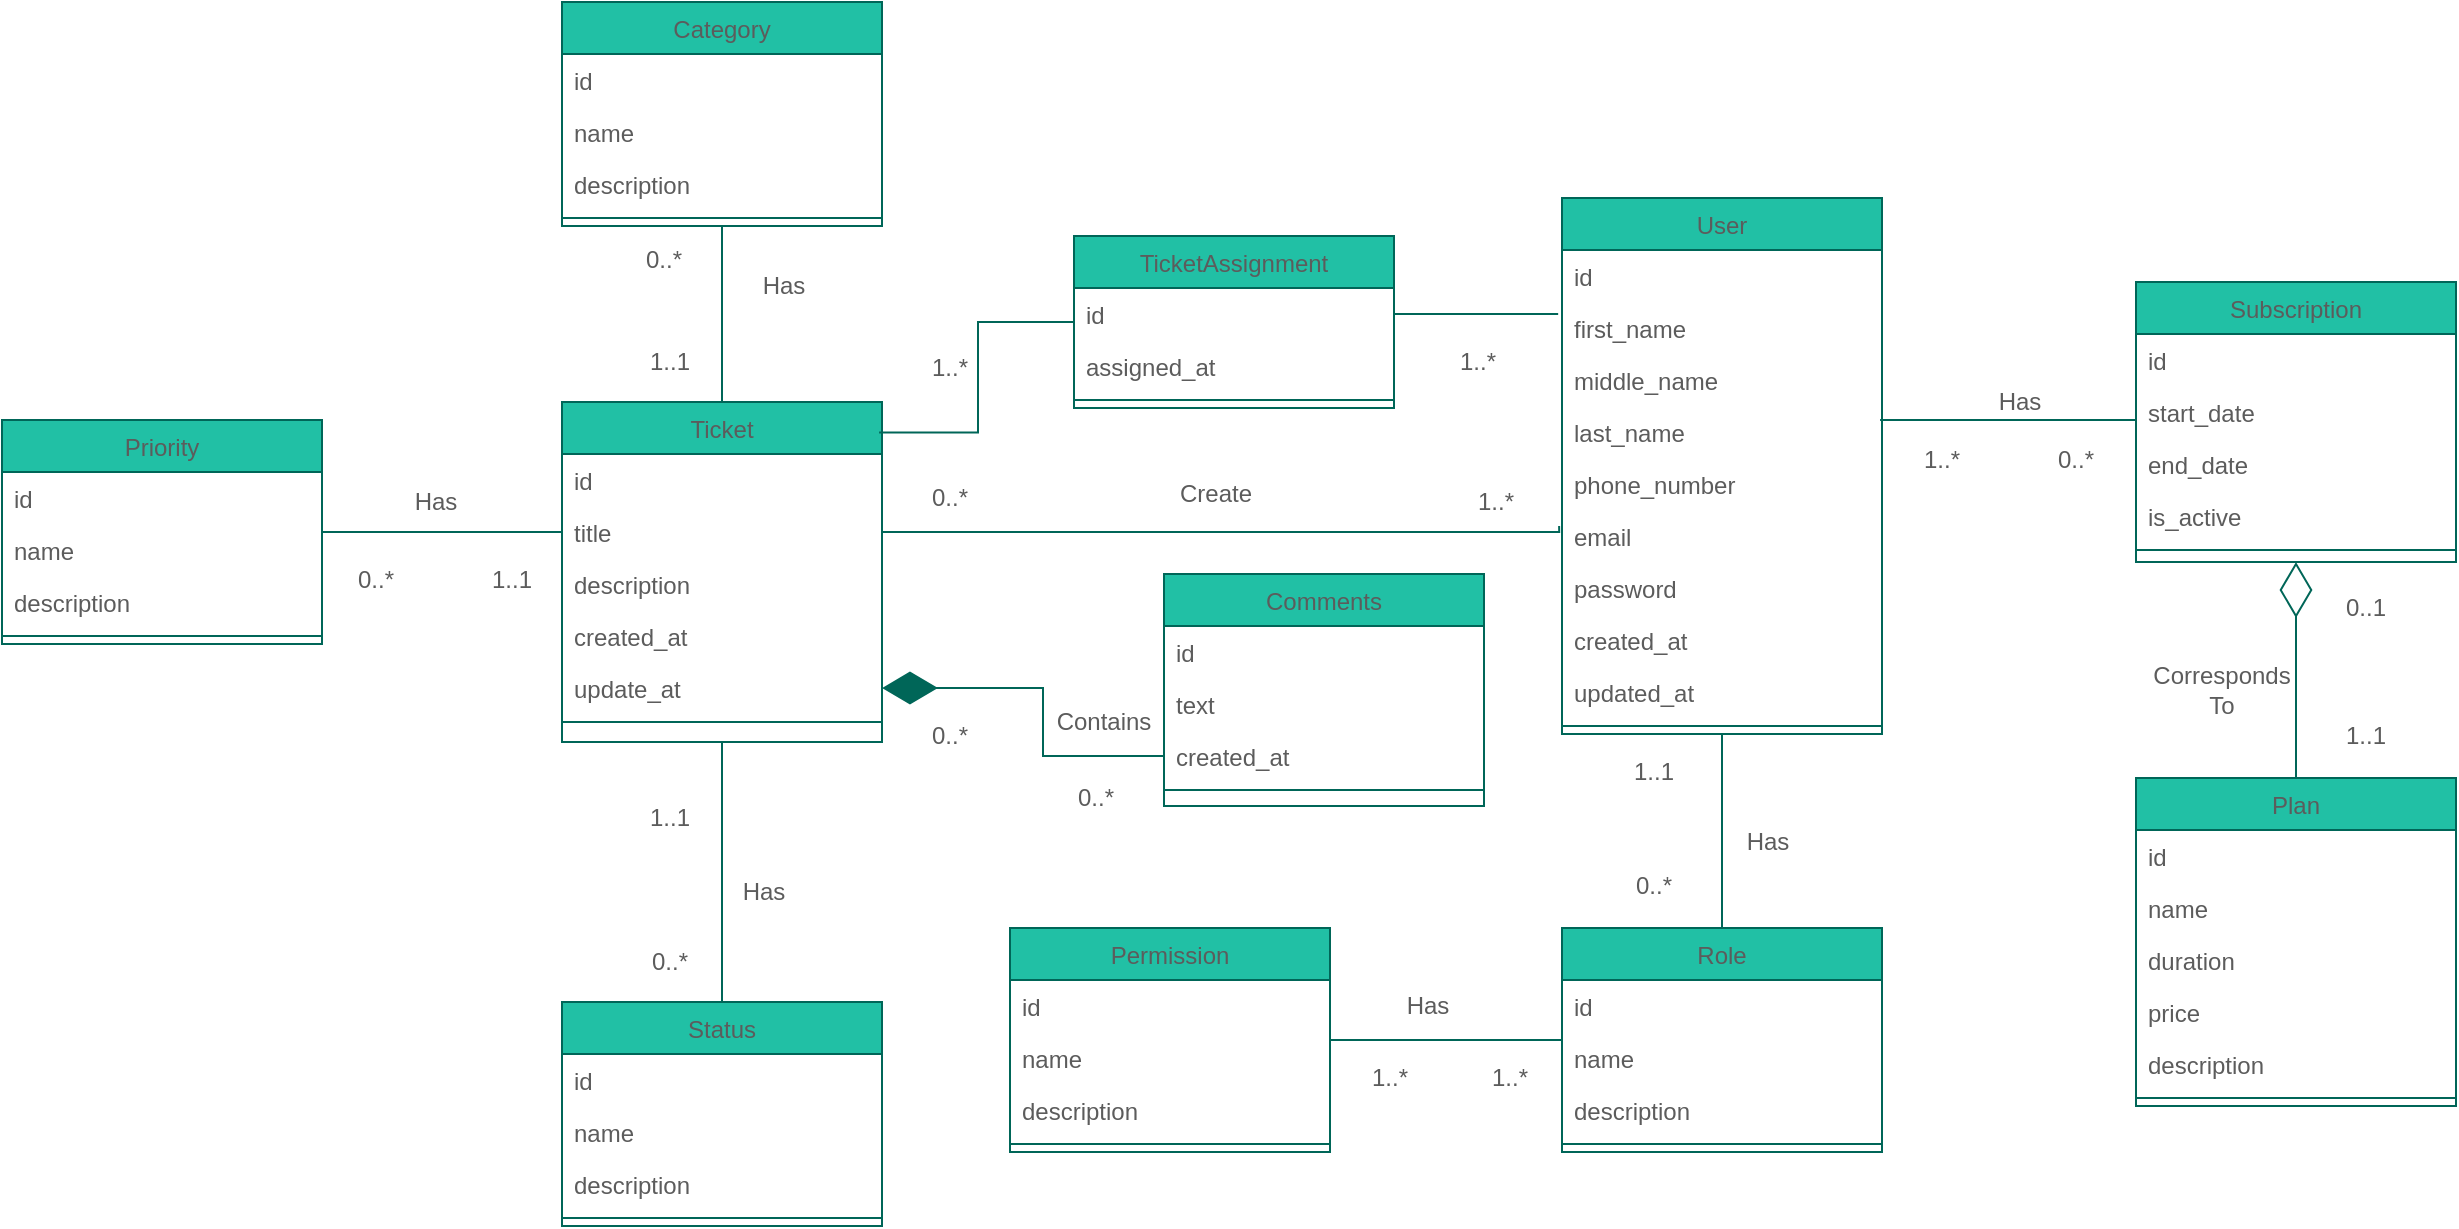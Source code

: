 <mxfile version="22.0.0" type="device">
  <diagram id="C5RBs43oDa-KdzZeNtuy" name="Page-1">
    <mxGraphModel dx="2261" dy="854" grid="0" gridSize="10" guides="1" tooltips="1" connect="1" arrows="1" fold="1" page="1" pageScale="1" pageWidth="827" pageHeight="1169" background="#ffffff" math="0" shadow="0">
      <root>
        <mxCell id="WIyWlLk6GJQsqaUBKTNV-0" />
        <mxCell id="WIyWlLk6GJQsqaUBKTNV-1" parent="WIyWlLk6GJQsqaUBKTNV-0" />
        <mxCell id="zkfFHV4jXpPFQw0GAbJ--0" value="Ticket" style="swimlane;fontStyle=0;align=center;verticalAlign=top;childLayout=stackLayout;horizontal=1;startSize=26;horizontalStack=0;resizeParent=1;resizeLast=0;collapsible=1;marginBottom=0;rounded=0;shadow=0;strokeWidth=1;labelBackgroundColor=none;fillColor=#21C0A5;strokeColor=#006658;fontColor=#5C5C5C;" parent="WIyWlLk6GJQsqaUBKTNV-1" vertex="1">
          <mxGeometry x="40" y="210" width="160" height="170" as="geometry">
            <mxRectangle x="230" y="140" width="160" height="26" as="alternateBounds" />
          </mxGeometry>
        </mxCell>
        <mxCell id="zkfFHV4jXpPFQw0GAbJ--1" value="id" style="text;align=left;verticalAlign=top;spacingLeft=4;spacingRight=4;overflow=hidden;rotatable=0;points=[[0,0.5],[1,0.5]];portConstraint=eastwest;labelBackgroundColor=none;fontColor=#5C5C5C;" parent="zkfFHV4jXpPFQw0GAbJ--0" vertex="1">
          <mxGeometry y="26" width="160" height="26" as="geometry" />
        </mxCell>
        <mxCell id="zkfFHV4jXpPFQw0GAbJ--2" value="title" style="text;align=left;verticalAlign=top;spacingLeft=4;spacingRight=4;overflow=hidden;rotatable=0;points=[[0,0.5],[1,0.5]];portConstraint=eastwest;rounded=0;shadow=0;html=0;labelBackgroundColor=none;fontColor=#5C5C5C;" parent="zkfFHV4jXpPFQw0GAbJ--0" vertex="1">
          <mxGeometry y="52" width="160" height="26" as="geometry" />
        </mxCell>
        <mxCell id="zkfFHV4jXpPFQw0GAbJ--3" value="description" style="text;align=left;verticalAlign=top;spacingLeft=4;spacingRight=4;overflow=hidden;rotatable=0;points=[[0,0.5],[1,0.5]];portConstraint=eastwest;rounded=0;shadow=0;html=0;labelBackgroundColor=none;fontColor=#5C5C5C;" parent="zkfFHV4jXpPFQw0GAbJ--0" vertex="1">
          <mxGeometry y="78" width="160" height="26" as="geometry" />
        </mxCell>
        <mxCell id="NXJm1W0Ttsm7PdbM2rsX-47" value="created_at" style="text;align=left;verticalAlign=top;spacingLeft=4;spacingRight=4;overflow=hidden;rotatable=0;points=[[0,0.5],[1,0.5]];portConstraint=eastwest;rounded=0;shadow=0;html=0;labelBackgroundColor=none;fontColor=#5C5C5C;" parent="zkfFHV4jXpPFQw0GAbJ--0" vertex="1">
          <mxGeometry y="104" width="160" height="26" as="geometry" />
        </mxCell>
        <mxCell id="NXJm1W0Ttsm7PdbM2rsX-46" value="update_at" style="text;align=left;verticalAlign=top;spacingLeft=4;spacingRight=4;overflow=hidden;rotatable=0;points=[[0,0.5],[1,0.5]];portConstraint=eastwest;rounded=0;shadow=0;html=0;labelBackgroundColor=none;fontColor=#5C5C5C;" parent="zkfFHV4jXpPFQw0GAbJ--0" vertex="1">
          <mxGeometry y="130" width="160" height="26" as="geometry" />
        </mxCell>
        <mxCell id="zkfFHV4jXpPFQw0GAbJ--4" value="" style="line;html=1;strokeWidth=1;align=left;verticalAlign=middle;spacingTop=-1;spacingLeft=3;spacingRight=3;rotatable=0;labelPosition=right;points=[];portConstraint=eastwest;labelBackgroundColor=none;fillColor=#21C0A5;strokeColor=#006658;fontColor=#5C5C5C;" parent="zkfFHV4jXpPFQw0GAbJ--0" vertex="1">
          <mxGeometry y="156" width="160" height="8" as="geometry" />
        </mxCell>
        <mxCell id="zkfFHV4jXpPFQw0GAbJ--6" value="Comments" style="swimlane;fontStyle=0;align=center;verticalAlign=top;childLayout=stackLayout;horizontal=1;startSize=26;horizontalStack=0;resizeParent=1;resizeLast=0;collapsible=1;marginBottom=0;rounded=0;shadow=0;strokeWidth=1;labelBackgroundColor=none;fillColor=#21C0A5;strokeColor=#006658;fontColor=#5C5C5C;" parent="WIyWlLk6GJQsqaUBKTNV-1" vertex="1">
          <mxGeometry x="341" y="296" width="160" height="116" as="geometry">
            <mxRectangle x="130" y="380" width="160" height="26" as="alternateBounds" />
          </mxGeometry>
        </mxCell>
        <mxCell id="NXJm1W0Ttsm7PdbM2rsX-28" value="id" style="text;align=left;verticalAlign=top;spacingLeft=4;spacingRight=4;overflow=hidden;rotatable=0;points=[[0,0.5],[1,0.5]];portConstraint=eastwest;labelBackgroundColor=none;fontColor=#5C5C5C;" parent="zkfFHV4jXpPFQw0GAbJ--6" vertex="1">
          <mxGeometry y="26" width="160" height="26" as="geometry" />
        </mxCell>
        <mxCell id="zkfFHV4jXpPFQw0GAbJ--7" value="text" style="text;align=left;verticalAlign=top;spacingLeft=4;spacingRight=4;overflow=hidden;rotatable=0;points=[[0,0.5],[1,0.5]];portConstraint=eastwest;labelBackgroundColor=none;fontColor=#5C5C5C;" parent="zkfFHV4jXpPFQw0GAbJ--6" vertex="1">
          <mxGeometry y="52" width="160" height="26" as="geometry" />
        </mxCell>
        <mxCell id="zkfFHV4jXpPFQw0GAbJ--8" value="created_at" style="text;align=left;verticalAlign=top;spacingLeft=4;spacingRight=4;overflow=hidden;rotatable=0;points=[[0,0.5],[1,0.5]];portConstraint=eastwest;rounded=0;shadow=0;html=0;labelBackgroundColor=none;fontColor=#5C5C5C;" parent="zkfFHV4jXpPFQw0GAbJ--6" vertex="1">
          <mxGeometry y="78" width="160" height="26" as="geometry" />
        </mxCell>
        <mxCell id="zkfFHV4jXpPFQw0GAbJ--9" value="" style="line;html=1;strokeWidth=1;align=left;verticalAlign=middle;spacingTop=-1;spacingLeft=3;spacingRight=3;rotatable=0;labelPosition=right;points=[];portConstraint=eastwest;labelBackgroundColor=none;fillColor=#21C0A5;strokeColor=#006658;fontColor=#5C5C5C;" parent="zkfFHV4jXpPFQw0GAbJ--6" vertex="1">
          <mxGeometry y="104" width="160" height="8" as="geometry" />
        </mxCell>
        <mxCell id="NXJm1W0Ttsm7PdbM2rsX-39" style="edgeStyle=orthogonalEdgeStyle;rounded=0;orthogonalLoop=1;jettySize=auto;html=1;entryX=0.5;entryY=1;entryDx=0;entryDy=0;endSize=25;endArrow=none;endFill=0;labelBackgroundColor=none;strokeColor=#006658;fontColor=default;" parent="WIyWlLk6GJQsqaUBKTNV-1" source="zkfFHV4jXpPFQw0GAbJ--13" target="zkfFHV4jXpPFQw0GAbJ--17" edge="1">
          <mxGeometry relative="1" as="geometry" />
        </mxCell>
        <mxCell id="zkfFHV4jXpPFQw0GAbJ--13" value="Role" style="swimlane;fontStyle=0;align=center;verticalAlign=top;childLayout=stackLayout;horizontal=1;startSize=26;horizontalStack=0;resizeParent=1;resizeLast=0;collapsible=1;marginBottom=0;rounded=0;shadow=0;strokeWidth=1;labelBackgroundColor=none;fillColor=#21C0A5;strokeColor=#006658;fontColor=#5C5C5C;" parent="WIyWlLk6GJQsqaUBKTNV-1" vertex="1">
          <mxGeometry x="540" y="473" width="160" height="112" as="geometry">
            <mxRectangle x="340" y="380" width="170" height="26" as="alternateBounds" />
          </mxGeometry>
        </mxCell>
        <mxCell id="zkfFHV4jXpPFQw0GAbJ--14" value="id" style="text;align=left;verticalAlign=top;spacingLeft=4;spacingRight=4;overflow=hidden;rotatable=0;points=[[0,0.5],[1,0.5]];portConstraint=eastwest;labelBackgroundColor=none;fontColor=#5C5C5C;" parent="zkfFHV4jXpPFQw0GAbJ--13" vertex="1">
          <mxGeometry y="26" width="160" height="26" as="geometry" />
        </mxCell>
        <mxCell id="NXJm1W0Ttsm7PdbM2rsX-3" value="name" style="text;align=left;verticalAlign=top;spacingLeft=4;spacingRight=4;overflow=hidden;rotatable=0;points=[[0,0.5],[1,0.5]];portConstraint=eastwest;labelBackgroundColor=none;fontColor=#5C5C5C;" parent="zkfFHV4jXpPFQw0GAbJ--13" vertex="1">
          <mxGeometry y="52" width="160" height="26" as="geometry" />
        </mxCell>
        <mxCell id="NXJm1W0Ttsm7PdbM2rsX-4" value="description" style="text;align=left;verticalAlign=top;spacingLeft=4;spacingRight=4;overflow=hidden;rotatable=0;points=[[0,0.5],[1,0.5]];portConstraint=eastwest;labelBackgroundColor=none;fontColor=#5C5C5C;" parent="zkfFHV4jXpPFQw0GAbJ--13" vertex="1">
          <mxGeometry y="78" width="160" height="26" as="geometry" />
        </mxCell>
        <mxCell id="zkfFHV4jXpPFQw0GAbJ--15" value="" style="line;html=1;strokeWidth=1;align=left;verticalAlign=middle;spacingTop=-1;spacingLeft=3;spacingRight=3;rotatable=0;labelPosition=right;points=[];portConstraint=eastwest;labelBackgroundColor=none;fillColor=#21C0A5;strokeColor=#006658;fontColor=#5C5C5C;" parent="zkfFHV4jXpPFQw0GAbJ--13" vertex="1">
          <mxGeometry y="104" width="160" height="8" as="geometry" />
        </mxCell>
        <mxCell id="zkfFHV4jXpPFQw0GAbJ--17" value="User" style="swimlane;fontStyle=0;align=center;verticalAlign=top;childLayout=stackLayout;horizontal=1;startSize=26;horizontalStack=0;resizeParent=1;resizeLast=0;collapsible=1;marginBottom=0;rounded=0;shadow=0;strokeWidth=1;labelBackgroundColor=none;fillColor=#21C0A5;strokeColor=#006658;fontColor=#5C5C5C;" parent="WIyWlLk6GJQsqaUBKTNV-1" vertex="1">
          <mxGeometry x="540" y="108" width="160" height="268" as="geometry">
            <mxRectangle x="550" y="140" width="160" height="26" as="alternateBounds" />
          </mxGeometry>
        </mxCell>
        <mxCell id="zkfFHV4jXpPFQw0GAbJ--18" value="id" style="text;align=left;verticalAlign=top;spacingLeft=4;spacingRight=4;overflow=hidden;rotatable=0;points=[[0,0.5],[1,0.5]];portConstraint=eastwest;labelBackgroundColor=none;fontColor=#5C5C5C;" parent="zkfFHV4jXpPFQw0GAbJ--17" vertex="1">
          <mxGeometry y="26" width="160" height="26" as="geometry" />
        </mxCell>
        <mxCell id="zkfFHV4jXpPFQw0GAbJ--19" value="first_name&#xa;" style="text;align=left;verticalAlign=top;spacingLeft=4;spacingRight=4;overflow=hidden;rotatable=0;points=[[0,0.5],[1,0.5]];portConstraint=eastwest;rounded=0;shadow=0;html=0;labelBackgroundColor=none;fontColor=#5C5C5C;" parent="zkfFHV4jXpPFQw0GAbJ--17" vertex="1">
          <mxGeometry y="52" width="160" height="26" as="geometry" />
        </mxCell>
        <mxCell id="zkfFHV4jXpPFQw0GAbJ--20" value="middle_name&#xa;" style="text;align=left;verticalAlign=top;spacingLeft=4;spacingRight=4;overflow=hidden;rotatable=0;points=[[0,0.5],[1,0.5]];portConstraint=eastwest;rounded=0;shadow=0;html=0;labelBackgroundColor=none;fontColor=#5C5C5C;" parent="zkfFHV4jXpPFQw0GAbJ--17" vertex="1">
          <mxGeometry y="78" width="160" height="26" as="geometry" />
        </mxCell>
        <mxCell id="zkfFHV4jXpPFQw0GAbJ--21" value="last_name&#xa;" style="text;align=left;verticalAlign=top;spacingLeft=4;spacingRight=4;overflow=hidden;rotatable=0;points=[[0,0.5],[1,0.5]];portConstraint=eastwest;rounded=0;shadow=0;html=0;labelBackgroundColor=none;fontColor=#5C5C5C;" parent="zkfFHV4jXpPFQw0GAbJ--17" vertex="1">
          <mxGeometry y="104" width="160" height="26" as="geometry" />
        </mxCell>
        <mxCell id="zkfFHV4jXpPFQw0GAbJ--22" value="phone_number&#xa;" style="text;align=left;verticalAlign=top;spacingLeft=4;spacingRight=4;overflow=hidden;rotatable=0;points=[[0,0.5],[1,0.5]];portConstraint=eastwest;rounded=0;shadow=0;html=0;labelBackgroundColor=none;fontColor=#5C5C5C;" parent="zkfFHV4jXpPFQw0GAbJ--17" vertex="1">
          <mxGeometry y="130" width="160" height="26" as="geometry" />
        </mxCell>
        <mxCell id="NXJm1W0Ttsm7PdbM2rsX-0" value="email" style="text;align=left;verticalAlign=top;spacingLeft=4;spacingRight=4;overflow=hidden;rotatable=0;points=[[0,0.5],[1,0.5]];portConstraint=eastwest;rounded=0;shadow=0;html=0;labelBackgroundColor=none;fontColor=#5C5C5C;" parent="zkfFHV4jXpPFQw0GAbJ--17" vertex="1">
          <mxGeometry y="156" width="160" height="26" as="geometry" />
        </mxCell>
        <mxCell id="jZxG-V_ox1-BD25XHiHJ-16" value="password" style="text;align=left;verticalAlign=top;spacingLeft=4;spacingRight=4;overflow=hidden;rotatable=0;points=[[0,0.5],[1,0.5]];portConstraint=eastwest;rounded=0;shadow=0;html=0;labelBackgroundColor=none;fontColor=#5C5C5C;" parent="zkfFHV4jXpPFQw0GAbJ--17" vertex="1">
          <mxGeometry y="182" width="160" height="26" as="geometry" />
        </mxCell>
        <mxCell id="NXJm1W0Ttsm7PdbM2rsX-1" value="created_at" style="text;align=left;verticalAlign=top;spacingLeft=4;spacingRight=4;overflow=hidden;rotatable=0;points=[[0,0.5],[1,0.5]];portConstraint=eastwest;rounded=0;shadow=0;html=0;labelBackgroundColor=none;fontColor=#5C5C5C;" parent="zkfFHV4jXpPFQw0GAbJ--17" vertex="1">
          <mxGeometry y="208" width="160" height="26" as="geometry" />
        </mxCell>
        <mxCell id="jZxG-V_ox1-BD25XHiHJ-17" value="updated_at&#xa;" style="text;align=left;verticalAlign=top;spacingLeft=4;spacingRight=4;overflow=hidden;rotatable=0;points=[[0,0.5],[1,0.5]];portConstraint=eastwest;rounded=0;shadow=0;html=0;labelBackgroundColor=none;fontColor=#5C5C5C;" parent="zkfFHV4jXpPFQw0GAbJ--17" vertex="1">
          <mxGeometry y="234" width="160" height="26" as="geometry" />
        </mxCell>
        <mxCell id="zkfFHV4jXpPFQw0GAbJ--23" value="" style="line;html=1;strokeWidth=1;align=left;verticalAlign=middle;spacingTop=-1;spacingLeft=3;spacingRight=3;rotatable=0;labelPosition=right;points=[];portConstraint=eastwest;labelBackgroundColor=none;fillColor=#21C0A5;strokeColor=#006658;fontColor=#5C5C5C;" parent="zkfFHV4jXpPFQw0GAbJ--17" vertex="1">
          <mxGeometry y="260" width="160" height="8" as="geometry" />
        </mxCell>
        <mxCell id="NXJm1W0Ttsm7PdbM2rsX-35" style="edgeStyle=orthogonalEdgeStyle;rounded=0;orthogonalLoop=1;jettySize=auto;html=1;entryX=0;entryY=0.5;entryDx=0;entryDy=0;endArrow=none;endFill=0;endSize=25;labelBackgroundColor=none;strokeColor=#006658;fontColor=default;" parent="WIyWlLk6GJQsqaUBKTNV-1" source="NXJm1W0Ttsm7PdbM2rsX-5" target="zkfFHV4jXpPFQw0GAbJ--2" edge="1">
          <mxGeometry relative="1" as="geometry" />
        </mxCell>
        <mxCell id="NXJm1W0Ttsm7PdbM2rsX-5" value="Priority" style="swimlane;fontStyle=0;align=center;verticalAlign=top;childLayout=stackLayout;horizontal=1;startSize=26;horizontalStack=0;resizeParent=1;resizeLast=0;collapsible=1;marginBottom=0;rounded=0;shadow=0;strokeWidth=1;labelBackgroundColor=none;fillColor=#21C0A5;strokeColor=#006658;fontColor=#5C5C5C;" parent="WIyWlLk6GJQsqaUBKTNV-1" vertex="1">
          <mxGeometry x="-240" y="219" width="160" height="112" as="geometry">
            <mxRectangle x="340" y="380" width="170" height="26" as="alternateBounds" />
          </mxGeometry>
        </mxCell>
        <mxCell id="NXJm1W0Ttsm7PdbM2rsX-6" value="id" style="text;align=left;verticalAlign=top;spacingLeft=4;spacingRight=4;overflow=hidden;rotatable=0;points=[[0,0.5],[1,0.5]];portConstraint=eastwest;labelBackgroundColor=none;fontColor=#5C5C5C;" parent="NXJm1W0Ttsm7PdbM2rsX-5" vertex="1">
          <mxGeometry y="26" width="160" height="26" as="geometry" />
        </mxCell>
        <mxCell id="NXJm1W0Ttsm7PdbM2rsX-7" value="name" style="text;align=left;verticalAlign=top;spacingLeft=4;spacingRight=4;overflow=hidden;rotatable=0;points=[[0,0.5],[1,0.5]];portConstraint=eastwest;labelBackgroundColor=none;fontColor=#5C5C5C;" parent="NXJm1W0Ttsm7PdbM2rsX-5" vertex="1">
          <mxGeometry y="52" width="160" height="26" as="geometry" />
        </mxCell>
        <mxCell id="NXJm1W0Ttsm7PdbM2rsX-8" value="description" style="text;align=left;verticalAlign=top;spacingLeft=4;spacingRight=4;overflow=hidden;rotatable=0;points=[[0,0.5],[1,0.5]];portConstraint=eastwest;labelBackgroundColor=none;fontColor=#5C5C5C;" parent="NXJm1W0Ttsm7PdbM2rsX-5" vertex="1">
          <mxGeometry y="78" width="160" height="26" as="geometry" />
        </mxCell>
        <mxCell id="NXJm1W0Ttsm7PdbM2rsX-9" value="" style="line;html=1;strokeWidth=1;align=left;verticalAlign=middle;spacingTop=-1;spacingLeft=3;spacingRight=3;rotatable=0;labelPosition=right;points=[];portConstraint=eastwest;labelBackgroundColor=none;fillColor=#21C0A5;strokeColor=#006658;fontColor=#5C5C5C;" parent="NXJm1W0Ttsm7PdbM2rsX-5" vertex="1">
          <mxGeometry y="104" width="160" height="8" as="geometry" />
        </mxCell>
        <mxCell id="NXJm1W0Ttsm7PdbM2rsX-40" style="edgeStyle=orthogonalEdgeStyle;rounded=0;orthogonalLoop=1;jettySize=auto;html=1;endSize=25;endArrow=none;endFill=0;labelBackgroundColor=none;strokeColor=#006658;fontColor=default;" parent="WIyWlLk6GJQsqaUBKTNV-1" source="NXJm1W0Ttsm7PdbM2rsX-10" edge="1">
          <mxGeometry relative="1" as="geometry">
            <mxPoint x="540" y="529" as="targetPoint" />
          </mxGeometry>
        </mxCell>
        <mxCell id="NXJm1W0Ttsm7PdbM2rsX-10" value="Permission" style="swimlane;fontStyle=0;align=center;verticalAlign=top;childLayout=stackLayout;horizontal=1;startSize=26;horizontalStack=0;resizeParent=1;resizeLast=0;collapsible=1;marginBottom=0;rounded=0;shadow=0;strokeWidth=1;labelBackgroundColor=none;fillColor=#21C0A5;strokeColor=#006658;fontColor=#5C5C5C;" parent="WIyWlLk6GJQsqaUBKTNV-1" vertex="1">
          <mxGeometry x="264" y="473" width="160" height="112" as="geometry">
            <mxRectangle x="340" y="380" width="170" height="26" as="alternateBounds" />
          </mxGeometry>
        </mxCell>
        <mxCell id="NXJm1W0Ttsm7PdbM2rsX-11" value="id" style="text;align=left;verticalAlign=top;spacingLeft=4;spacingRight=4;overflow=hidden;rotatable=0;points=[[0,0.5],[1,0.5]];portConstraint=eastwest;labelBackgroundColor=none;fontColor=#5C5C5C;" parent="NXJm1W0Ttsm7PdbM2rsX-10" vertex="1">
          <mxGeometry y="26" width="160" height="26" as="geometry" />
        </mxCell>
        <mxCell id="NXJm1W0Ttsm7PdbM2rsX-12" value="name" style="text;align=left;verticalAlign=top;spacingLeft=4;spacingRight=4;overflow=hidden;rotatable=0;points=[[0,0.5],[1,0.5]];portConstraint=eastwest;labelBackgroundColor=none;fontColor=#5C5C5C;" parent="NXJm1W0Ttsm7PdbM2rsX-10" vertex="1">
          <mxGeometry y="52" width="160" height="26" as="geometry" />
        </mxCell>
        <mxCell id="NXJm1W0Ttsm7PdbM2rsX-13" value="description" style="text;align=left;verticalAlign=top;spacingLeft=4;spacingRight=4;overflow=hidden;rotatable=0;points=[[0,0.5],[1,0.5]];portConstraint=eastwest;labelBackgroundColor=none;fontColor=#5C5C5C;" parent="NXJm1W0Ttsm7PdbM2rsX-10" vertex="1">
          <mxGeometry y="78" width="160" height="26" as="geometry" />
        </mxCell>
        <mxCell id="NXJm1W0Ttsm7PdbM2rsX-14" value="" style="line;html=1;strokeWidth=1;align=left;verticalAlign=middle;spacingTop=-1;spacingLeft=3;spacingRight=3;rotatable=0;labelPosition=right;points=[];portConstraint=eastwest;labelBackgroundColor=none;fillColor=#21C0A5;strokeColor=#006658;fontColor=#5C5C5C;" parent="NXJm1W0Ttsm7PdbM2rsX-10" vertex="1">
          <mxGeometry y="104" width="160" height="8" as="geometry" />
        </mxCell>
        <mxCell id="NXJm1W0Ttsm7PdbM2rsX-15" value="Subscription" style="swimlane;fontStyle=0;align=center;verticalAlign=top;childLayout=stackLayout;horizontal=1;startSize=26;horizontalStack=0;resizeParent=1;resizeLast=0;collapsible=1;marginBottom=0;rounded=0;shadow=0;strokeWidth=1;labelBackgroundColor=none;fillColor=#21C0A5;strokeColor=#006658;fontColor=#5C5C5C;" parent="WIyWlLk6GJQsqaUBKTNV-1" vertex="1">
          <mxGeometry x="827" y="150" width="160" height="140" as="geometry">
            <mxRectangle x="340" y="380" width="170" height="26" as="alternateBounds" />
          </mxGeometry>
        </mxCell>
        <mxCell id="NXJm1W0Ttsm7PdbM2rsX-16" value="id" style="text;align=left;verticalAlign=top;spacingLeft=4;spacingRight=4;overflow=hidden;rotatable=0;points=[[0,0.5],[1,0.5]];portConstraint=eastwest;labelBackgroundColor=none;fontColor=#5C5C5C;" parent="NXJm1W0Ttsm7PdbM2rsX-15" vertex="1">
          <mxGeometry y="26" width="160" height="26" as="geometry" />
        </mxCell>
        <mxCell id="jZxG-V_ox1-BD25XHiHJ-12" value="start_date" style="text;align=left;verticalAlign=top;spacingLeft=4;spacingRight=4;overflow=hidden;rotatable=0;points=[[0,0.5],[1,0.5]];portConstraint=eastwest;labelBackgroundColor=none;fontColor=#5C5C5C;" parent="NXJm1W0Ttsm7PdbM2rsX-15" vertex="1">
          <mxGeometry y="52" width="160" height="26" as="geometry" />
        </mxCell>
        <mxCell id="jZxG-V_ox1-BD25XHiHJ-13" value="end_date" style="text;align=left;verticalAlign=top;spacingLeft=4;spacingRight=4;overflow=hidden;rotatable=0;points=[[0,0.5],[1,0.5]];portConstraint=eastwest;labelBackgroundColor=none;fontColor=#5C5C5C;" parent="NXJm1W0Ttsm7PdbM2rsX-15" vertex="1">
          <mxGeometry y="78" width="160" height="26" as="geometry" />
        </mxCell>
        <mxCell id="jZxG-V_ox1-BD25XHiHJ-14" value="is_active" style="text;align=left;verticalAlign=top;spacingLeft=4;spacingRight=4;overflow=hidden;rotatable=0;points=[[0,0.5],[1,0.5]];portConstraint=eastwest;labelBackgroundColor=none;fontColor=#5C5C5C;" parent="NXJm1W0Ttsm7PdbM2rsX-15" vertex="1">
          <mxGeometry y="104" width="160" height="26" as="geometry" />
        </mxCell>
        <mxCell id="NXJm1W0Ttsm7PdbM2rsX-19" value="" style="line;html=1;strokeWidth=1;align=left;verticalAlign=middle;spacingTop=-1;spacingLeft=3;spacingRight=3;rotatable=0;labelPosition=right;points=[];portConstraint=eastwest;labelBackgroundColor=none;fillColor=#21C0A5;strokeColor=#006658;fontColor=#5C5C5C;" parent="NXJm1W0Ttsm7PdbM2rsX-15" vertex="1">
          <mxGeometry y="130" width="160" height="8" as="geometry" />
        </mxCell>
        <mxCell id="NXJm1W0Ttsm7PdbM2rsX-41" style="edgeStyle=orthogonalEdgeStyle;rounded=0;orthogonalLoop=1;jettySize=auto;html=1;endArrow=none;endFill=0;endSize=25;labelBackgroundColor=none;strokeColor=#006658;fontColor=default;" parent="WIyWlLk6GJQsqaUBKTNV-1" source="NXJm1W0Ttsm7PdbM2rsX-20" target="zkfFHV4jXpPFQw0GAbJ--0" edge="1">
          <mxGeometry relative="1" as="geometry" />
        </mxCell>
        <mxCell id="NXJm1W0Ttsm7PdbM2rsX-20" value="Status" style="swimlane;fontStyle=0;align=center;verticalAlign=top;childLayout=stackLayout;horizontal=1;startSize=26;horizontalStack=0;resizeParent=1;resizeLast=0;collapsible=1;marginBottom=0;rounded=0;shadow=0;strokeWidth=1;labelBackgroundColor=none;fillColor=#21C0A5;strokeColor=#006658;fontColor=#5C5C5C;" parent="WIyWlLk6GJQsqaUBKTNV-1" vertex="1">
          <mxGeometry x="40" y="510" width="160" height="112" as="geometry">
            <mxRectangle x="340" y="380" width="170" height="26" as="alternateBounds" />
          </mxGeometry>
        </mxCell>
        <mxCell id="NXJm1W0Ttsm7PdbM2rsX-21" value="id" style="text;align=left;verticalAlign=top;spacingLeft=4;spacingRight=4;overflow=hidden;rotatable=0;points=[[0,0.5],[1,0.5]];portConstraint=eastwest;labelBackgroundColor=none;fontColor=#5C5C5C;" parent="NXJm1W0Ttsm7PdbM2rsX-20" vertex="1">
          <mxGeometry y="26" width="160" height="26" as="geometry" />
        </mxCell>
        <mxCell id="NXJm1W0Ttsm7PdbM2rsX-22" value="name" style="text;align=left;verticalAlign=top;spacingLeft=4;spacingRight=4;overflow=hidden;rotatable=0;points=[[0,0.5],[1,0.5]];portConstraint=eastwest;labelBackgroundColor=none;fontColor=#5C5C5C;" parent="NXJm1W0Ttsm7PdbM2rsX-20" vertex="1">
          <mxGeometry y="52" width="160" height="26" as="geometry" />
        </mxCell>
        <mxCell id="NXJm1W0Ttsm7PdbM2rsX-23" value="description" style="text;align=left;verticalAlign=top;spacingLeft=4;spacingRight=4;overflow=hidden;rotatable=0;points=[[0,0.5],[1,0.5]];portConstraint=eastwest;labelBackgroundColor=none;fontColor=#5C5C5C;" parent="NXJm1W0Ttsm7PdbM2rsX-20" vertex="1">
          <mxGeometry y="78" width="160" height="26" as="geometry" />
        </mxCell>
        <mxCell id="NXJm1W0Ttsm7PdbM2rsX-24" value="" style="line;html=1;strokeWidth=1;align=left;verticalAlign=middle;spacingTop=-1;spacingLeft=3;spacingRight=3;rotatable=0;labelPosition=right;points=[];portConstraint=eastwest;labelBackgroundColor=none;fillColor=#21C0A5;strokeColor=#006658;fontColor=#5C5C5C;" parent="NXJm1W0Ttsm7PdbM2rsX-20" vertex="1">
          <mxGeometry y="104" width="160" height="8" as="geometry" />
        </mxCell>
        <mxCell id="NXJm1W0Ttsm7PdbM2rsX-34" style="edgeStyle=orthogonalEdgeStyle;rounded=0;orthogonalLoop=1;jettySize=auto;html=1;entryX=0.5;entryY=0;entryDx=0;entryDy=0;endArrow=none;endFill=0;endSize=25;labelBackgroundColor=none;strokeColor=#006658;fontColor=default;" parent="WIyWlLk6GJQsqaUBKTNV-1" source="NXJm1W0Ttsm7PdbM2rsX-29" target="zkfFHV4jXpPFQw0GAbJ--0" edge="1">
          <mxGeometry relative="1" as="geometry" />
        </mxCell>
        <mxCell id="NXJm1W0Ttsm7PdbM2rsX-29" value="Category" style="swimlane;fontStyle=0;align=center;verticalAlign=top;childLayout=stackLayout;horizontal=1;startSize=26;horizontalStack=0;resizeParent=1;resizeLast=0;collapsible=1;marginBottom=0;rounded=0;shadow=0;strokeWidth=1;labelBackgroundColor=none;fillColor=#21C0A5;strokeColor=#006658;fontColor=#5C5C5C;" parent="WIyWlLk6GJQsqaUBKTNV-1" vertex="1">
          <mxGeometry x="40" y="10" width="160" height="112" as="geometry">
            <mxRectangle x="340" y="380" width="170" height="26" as="alternateBounds" />
          </mxGeometry>
        </mxCell>
        <mxCell id="NXJm1W0Ttsm7PdbM2rsX-30" value="id" style="text;align=left;verticalAlign=top;spacingLeft=4;spacingRight=4;overflow=hidden;rotatable=0;points=[[0,0.5],[1,0.5]];portConstraint=eastwest;labelBackgroundColor=none;fontColor=#5C5C5C;" parent="NXJm1W0Ttsm7PdbM2rsX-29" vertex="1">
          <mxGeometry y="26" width="160" height="26" as="geometry" />
        </mxCell>
        <mxCell id="NXJm1W0Ttsm7PdbM2rsX-31" value="name" style="text;align=left;verticalAlign=top;spacingLeft=4;spacingRight=4;overflow=hidden;rotatable=0;points=[[0,0.5],[1,0.5]];portConstraint=eastwest;labelBackgroundColor=none;fontColor=#5C5C5C;" parent="NXJm1W0Ttsm7PdbM2rsX-29" vertex="1">
          <mxGeometry y="52" width="160" height="26" as="geometry" />
        </mxCell>
        <mxCell id="NXJm1W0Ttsm7PdbM2rsX-32" value="description" style="text;align=left;verticalAlign=top;spacingLeft=4;spacingRight=4;overflow=hidden;rotatable=0;points=[[0,0.5],[1,0.5]];portConstraint=eastwest;labelBackgroundColor=none;fontColor=#5C5C5C;" parent="NXJm1W0Ttsm7PdbM2rsX-29" vertex="1">
          <mxGeometry y="78" width="160" height="26" as="geometry" />
        </mxCell>
        <mxCell id="NXJm1W0Ttsm7PdbM2rsX-33" value="" style="line;html=1;strokeWidth=1;align=left;verticalAlign=middle;spacingTop=-1;spacingLeft=3;spacingRight=3;rotatable=0;labelPosition=right;points=[];portConstraint=eastwest;labelBackgroundColor=none;fillColor=#21C0A5;strokeColor=#006658;fontColor=#5C5C5C;" parent="NXJm1W0Ttsm7PdbM2rsX-29" vertex="1">
          <mxGeometry y="104" width="160" height="8" as="geometry" />
        </mxCell>
        <mxCell id="NXJm1W0Ttsm7PdbM2rsX-36" style="edgeStyle=orthogonalEdgeStyle;rounded=0;orthogonalLoop=1;jettySize=auto;html=1;entryX=1;entryY=0.5;entryDx=0;entryDy=0;endSize=25;endArrow=diamondThin;endFill=1;labelBackgroundColor=none;strokeColor=#006658;fontColor=default;" parent="WIyWlLk6GJQsqaUBKTNV-1" source="zkfFHV4jXpPFQw0GAbJ--8" target="NXJm1W0Ttsm7PdbM2rsX-46" edge="1">
          <mxGeometry relative="1" as="geometry" />
        </mxCell>
        <mxCell id="NXJm1W0Ttsm7PdbM2rsX-42" style="edgeStyle=orthogonalEdgeStyle;rounded=0;orthogonalLoop=1;jettySize=auto;html=1;entryX=0.994;entryY=0.269;entryDx=0;entryDy=0;entryPerimeter=0;endArrow=none;endFill=0;endSize=25;labelBackgroundColor=none;strokeColor=#006658;fontColor=default;" parent="WIyWlLk6GJQsqaUBKTNV-1" source="NXJm1W0Ttsm7PdbM2rsX-15" target="zkfFHV4jXpPFQw0GAbJ--21" edge="1">
          <mxGeometry relative="1" as="geometry">
            <Array as="points">
              <mxPoint x="796" y="219" />
              <mxPoint x="796" y="219" />
            </Array>
          </mxGeometry>
        </mxCell>
        <mxCell id="jZxG-V_ox1-BD25XHiHJ-7" style="edgeStyle=orthogonalEdgeStyle;rounded=0;orthogonalLoop=1;jettySize=auto;html=1;entryX=0.5;entryY=1;entryDx=0;entryDy=0;endArrow=diamondThin;endFill=0;endSize=25;labelBackgroundColor=none;strokeColor=#006658;fontColor=default;" parent="WIyWlLk6GJQsqaUBKTNV-1" source="jZxG-V_ox1-BD25XHiHJ-0" target="NXJm1W0Ttsm7PdbM2rsX-15" edge="1">
          <mxGeometry relative="1" as="geometry" />
        </mxCell>
        <mxCell id="jZxG-V_ox1-BD25XHiHJ-0" value="Plan" style="swimlane;fontStyle=0;align=center;verticalAlign=top;childLayout=stackLayout;horizontal=1;startSize=26;horizontalStack=0;resizeParent=1;resizeLast=0;collapsible=1;marginBottom=0;rounded=0;shadow=0;strokeWidth=1;labelBackgroundColor=none;fillColor=#21C0A5;strokeColor=#006658;fontColor=#5C5C5C;" parent="WIyWlLk6GJQsqaUBKTNV-1" vertex="1">
          <mxGeometry x="827" y="398" width="160" height="164" as="geometry">
            <mxRectangle x="340" y="380" width="170" height="26" as="alternateBounds" />
          </mxGeometry>
        </mxCell>
        <mxCell id="jZxG-V_ox1-BD25XHiHJ-1" value="id" style="text;align=left;verticalAlign=top;spacingLeft=4;spacingRight=4;overflow=hidden;rotatable=0;points=[[0,0.5],[1,0.5]];portConstraint=eastwest;labelBackgroundColor=none;fontColor=#5C5C5C;" parent="jZxG-V_ox1-BD25XHiHJ-0" vertex="1">
          <mxGeometry y="26" width="160" height="26" as="geometry" />
        </mxCell>
        <mxCell id="jZxG-V_ox1-BD25XHiHJ-8" value="name" style="text;align=left;verticalAlign=top;spacingLeft=4;spacingRight=4;overflow=hidden;rotatable=0;points=[[0,0.5],[1,0.5]];portConstraint=eastwest;labelBackgroundColor=none;fontColor=#5C5C5C;" parent="jZxG-V_ox1-BD25XHiHJ-0" vertex="1">
          <mxGeometry y="52" width="160" height="26" as="geometry" />
        </mxCell>
        <mxCell id="jZxG-V_ox1-BD25XHiHJ-11" value="duration" style="text;align=left;verticalAlign=top;spacingLeft=4;spacingRight=4;overflow=hidden;rotatable=0;points=[[0,0.5],[1,0.5]];portConstraint=eastwest;labelBackgroundColor=none;fontColor=#5C5C5C;" parent="jZxG-V_ox1-BD25XHiHJ-0" vertex="1">
          <mxGeometry y="78" width="160" height="26" as="geometry" />
        </mxCell>
        <mxCell id="jZxG-V_ox1-BD25XHiHJ-10" value="price" style="text;align=left;verticalAlign=top;spacingLeft=4;spacingRight=4;overflow=hidden;rotatable=0;points=[[0,0.5],[1,0.5]];portConstraint=eastwest;labelBackgroundColor=none;fontColor=#5C5C5C;" parent="jZxG-V_ox1-BD25XHiHJ-0" vertex="1">
          <mxGeometry y="104" width="160" height="26" as="geometry" />
        </mxCell>
        <mxCell id="jZxG-V_ox1-BD25XHiHJ-9" value="description" style="text;align=left;verticalAlign=top;spacingLeft=4;spacingRight=4;overflow=hidden;rotatable=0;points=[[0,0.5],[1,0.5]];portConstraint=eastwest;labelBackgroundColor=none;fontColor=#5C5C5C;" parent="jZxG-V_ox1-BD25XHiHJ-0" vertex="1">
          <mxGeometry y="130" width="160" height="26" as="geometry" />
        </mxCell>
        <mxCell id="jZxG-V_ox1-BD25XHiHJ-6" value="" style="line;html=1;strokeWidth=1;align=left;verticalAlign=middle;spacingTop=-1;spacingLeft=3;spacingRight=3;rotatable=0;labelPosition=right;points=[];portConstraint=eastwest;labelBackgroundColor=none;fillColor=#21C0A5;strokeColor=#006658;fontColor=#5C5C5C;" parent="jZxG-V_ox1-BD25XHiHJ-0" vertex="1">
          <mxGeometry y="156" width="160" height="8" as="geometry" />
        </mxCell>
        <mxCell id="jZxG-V_ox1-BD25XHiHJ-18" value="Contains" style="text;html=1;strokeColor=none;fillColor=none;align=center;verticalAlign=middle;whiteSpace=wrap;rounded=0;fontColor=#5C5C5C;" parent="WIyWlLk6GJQsqaUBKTNV-1" vertex="1">
          <mxGeometry x="281" y="355" width="60" height="30" as="geometry" />
        </mxCell>
        <mxCell id="jZxG-V_ox1-BD25XHiHJ-19" value="Has" style="text;html=1;strokeColor=none;fillColor=none;align=center;verticalAlign=middle;whiteSpace=wrap;rounded=0;fontColor=#5C5C5C;" parent="WIyWlLk6GJQsqaUBKTNV-1" vertex="1">
          <mxGeometry x="443" y="497" width="60" height="29" as="geometry" />
        </mxCell>
        <mxCell id="jZxG-V_ox1-BD25XHiHJ-20" style="edgeStyle=orthogonalEdgeStyle;rounded=0;orthogonalLoop=1;jettySize=auto;html=1;entryX=1;entryY=0.5;entryDx=0;entryDy=0;strokeColor=#006658;fontColor=#5C5C5C;fillColor=#21C0A5;exitX=-0.009;exitY=0.308;exitDx=0;exitDy=0;exitPerimeter=0;endArrow=none;endFill=0;" parent="WIyWlLk6GJQsqaUBKTNV-1" source="NXJm1W0Ttsm7PdbM2rsX-0" target="zkfFHV4jXpPFQw0GAbJ--2" edge="1">
          <mxGeometry relative="1" as="geometry">
            <Array as="points">
              <mxPoint x="539" y="275" />
            </Array>
          </mxGeometry>
        </mxCell>
        <mxCell id="jZxG-V_ox1-BD25XHiHJ-21" value="Create" style="text;html=1;strokeColor=none;fillColor=none;align=center;verticalAlign=middle;whiteSpace=wrap;rounded=0;fontColor=#5C5C5C;" parent="WIyWlLk6GJQsqaUBKTNV-1" vertex="1">
          <mxGeometry x="337" y="241" width="60" height="29" as="geometry" />
        </mxCell>
        <mxCell id="jZxG-V_ox1-BD25XHiHJ-23" value="Corresponds To" style="text;html=1;strokeColor=none;fillColor=none;align=center;verticalAlign=middle;whiteSpace=wrap;rounded=0;fontColor=#5C5C5C;" parent="WIyWlLk6GJQsqaUBKTNV-1" vertex="1">
          <mxGeometry x="840" y="339.5" width="60" height="29" as="geometry" />
        </mxCell>
        <mxCell id="jZxG-V_ox1-BD25XHiHJ-24" value="Has" style="text;html=1;strokeColor=none;fillColor=none;align=center;verticalAlign=middle;whiteSpace=wrap;rounded=0;fontColor=#5C5C5C;" parent="WIyWlLk6GJQsqaUBKTNV-1" vertex="1">
          <mxGeometry x="121" y="137" width="60" height="30" as="geometry" />
        </mxCell>
        <mxCell id="jZxG-V_ox1-BD25XHiHJ-25" value="Has" style="text;html=1;strokeColor=none;fillColor=none;align=center;verticalAlign=middle;whiteSpace=wrap;rounded=0;fontColor=#5C5C5C;" parent="WIyWlLk6GJQsqaUBKTNV-1" vertex="1">
          <mxGeometry x="-53" y="245" width="60" height="30" as="geometry" />
        </mxCell>
        <mxCell id="jZxG-V_ox1-BD25XHiHJ-26" value="Has" style="text;html=1;strokeColor=none;fillColor=none;align=center;verticalAlign=middle;whiteSpace=wrap;rounded=0;fontColor=#5C5C5C;" parent="WIyWlLk6GJQsqaUBKTNV-1" vertex="1">
          <mxGeometry x="111" y="440" width="60" height="30" as="geometry" />
        </mxCell>
        <mxCell id="jZxG-V_ox1-BD25XHiHJ-27" value="Has" style="text;html=1;strokeColor=none;fillColor=none;align=center;verticalAlign=middle;whiteSpace=wrap;rounded=0;fontColor=#5C5C5C;" parent="WIyWlLk6GJQsqaUBKTNV-1" vertex="1">
          <mxGeometry x="613" y="415" width="60" height="30" as="geometry" />
        </mxCell>
        <mxCell id="jZxG-V_ox1-BD25XHiHJ-28" value="Has" style="text;html=1;strokeColor=none;fillColor=none;align=center;verticalAlign=middle;whiteSpace=wrap;rounded=0;fontColor=#5C5C5C;" parent="WIyWlLk6GJQsqaUBKTNV-1" vertex="1">
          <mxGeometry x="739" y="195" width="60" height="30" as="geometry" />
        </mxCell>
        <mxCell id="jZxG-V_ox1-BD25XHiHJ-29" value="0..*" style="text;html=1;strokeColor=none;fillColor=none;align=center;verticalAlign=middle;whiteSpace=wrap;rounded=0;fontColor=#5C5C5C;" parent="WIyWlLk6GJQsqaUBKTNV-1" vertex="1">
          <mxGeometry x="204" y="360" width="60" height="34" as="geometry" />
        </mxCell>
        <mxCell id="jZxG-V_ox1-BD25XHiHJ-31" value="0..*" style="text;html=1;strokeColor=none;fillColor=none;align=center;verticalAlign=middle;whiteSpace=wrap;rounded=0;fontColor=#5C5C5C;" parent="WIyWlLk6GJQsqaUBKTNV-1" vertex="1">
          <mxGeometry x="277" y="391" width="60" height="34" as="geometry" />
        </mxCell>
        <mxCell id="jZxG-V_ox1-BD25XHiHJ-32" value="0..*" style="text;html=1;strokeColor=none;fillColor=none;align=center;verticalAlign=middle;whiteSpace=wrap;rounded=0;fontColor=#5C5C5C;" parent="WIyWlLk6GJQsqaUBKTNV-1" vertex="1">
          <mxGeometry x="64" y="473" width="60" height="34" as="geometry" />
        </mxCell>
        <mxCell id="jZxG-V_ox1-BD25XHiHJ-33" value="0..*" style="text;html=1;strokeColor=none;fillColor=none;align=center;verticalAlign=middle;whiteSpace=wrap;rounded=0;fontColor=#5C5C5C;" parent="WIyWlLk6GJQsqaUBKTNV-1" vertex="1">
          <mxGeometry x="-83" y="282" width="60" height="34" as="geometry" />
        </mxCell>
        <mxCell id="jZxG-V_ox1-BD25XHiHJ-34" value="0..*" style="text;html=1;strokeColor=none;fillColor=none;align=center;verticalAlign=middle;whiteSpace=wrap;rounded=0;fontColor=#5C5C5C;" parent="WIyWlLk6GJQsqaUBKTNV-1" vertex="1">
          <mxGeometry x="61" y="122" width="60" height="34" as="geometry" />
        </mxCell>
        <mxCell id="jZxG-V_ox1-BD25XHiHJ-35" value="1..1" style="text;html=1;strokeColor=none;fillColor=none;align=center;verticalAlign=middle;whiteSpace=wrap;rounded=0;fontColor=#5C5C5C;" parent="WIyWlLk6GJQsqaUBKTNV-1" vertex="1">
          <mxGeometry x="64" y="173" width="60" height="34" as="geometry" />
        </mxCell>
        <mxCell id="jZxG-V_ox1-BD25XHiHJ-36" value="1..1" style="text;html=1;strokeColor=none;fillColor=none;align=center;verticalAlign=middle;whiteSpace=wrap;rounded=0;fontColor=#5C5C5C;" parent="WIyWlLk6GJQsqaUBKTNV-1" vertex="1">
          <mxGeometry x="-15" y="282" width="60" height="34" as="geometry" />
        </mxCell>
        <mxCell id="jZxG-V_ox1-BD25XHiHJ-37" value="1..1" style="text;html=1;strokeColor=none;fillColor=none;align=center;verticalAlign=middle;whiteSpace=wrap;rounded=0;fontColor=#5C5C5C;" parent="WIyWlLk6GJQsqaUBKTNV-1" vertex="1">
          <mxGeometry x="64" y="401" width="60" height="34" as="geometry" />
        </mxCell>
        <mxCell id="jZxG-V_ox1-BD25XHiHJ-39" value="0..1" style="text;html=1;strokeColor=none;fillColor=none;align=center;verticalAlign=middle;whiteSpace=wrap;rounded=0;fontColor=#5C5C5C;" parent="WIyWlLk6GJQsqaUBKTNV-1" vertex="1">
          <mxGeometry x="912" y="296" width="60" height="34" as="geometry" />
        </mxCell>
        <mxCell id="jZxG-V_ox1-BD25XHiHJ-40" value="1..1" style="text;html=1;strokeColor=none;fillColor=none;align=center;verticalAlign=middle;whiteSpace=wrap;rounded=0;fontColor=#5C5C5C;" parent="WIyWlLk6GJQsqaUBKTNV-1" vertex="1">
          <mxGeometry x="912" y="360" width="60" height="34" as="geometry" />
        </mxCell>
        <mxCell id="jZxG-V_ox1-BD25XHiHJ-41" value="1..*" style="text;html=1;strokeColor=none;fillColor=none;align=center;verticalAlign=middle;whiteSpace=wrap;rounded=0;fontColor=#5C5C5C;" parent="WIyWlLk6GJQsqaUBKTNV-1" vertex="1">
          <mxGeometry x="700" y="222" width="60" height="34" as="geometry" />
        </mxCell>
        <mxCell id="jZxG-V_ox1-BD25XHiHJ-42" value="0..*" style="text;html=1;strokeColor=none;fillColor=none;align=center;verticalAlign=middle;whiteSpace=wrap;rounded=0;fontColor=#5C5C5C;" parent="WIyWlLk6GJQsqaUBKTNV-1" vertex="1">
          <mxGeometry x="767" y="222" width="60" height="34" as="geometry" />
        </mxCell>
        <mxCell id="jZxG-V_ox1-BD25XHiHJ-43" value="1..*" style="text;html=1;strokeColor=none;fillColor=none;align=center;verticalAlign=middle;whiteSpace=wrap;rounded=0;fontColor=#5C5C5C;" parent="WIyWlLk6GJQsqaUBKTNV-1" vertex="1">
          <mxGeometry x="477" y="243" width="60" height="34" as="geometry" />
        </mxCell>
        <mxCell id="jZxG-V_ox1-BD25XHiHJ-44" value="0..*" style="text;html=1;strokeColor=none;fillColor=none;align=center;verticalAlign=middle;whiteSpace=wrap;rounded=0;fontColor=#5C5C5C;" parent="WIyWlLk6GJQsqaUBKTNV-1" vertex="1">
          <mxGeometry x="204" y="241" width="60" height="34" as="geometry" />
        </mxCell>
        <mxCell id="jZxG-V_ox1-BD25XHiHJ-48" value="1..*" style="text;html=1;strokeColor=none;fillColor=none;align=center;verticalAlign=middle;whiteSpace=wrap;rounded=0;fontColor=#5C5C5C;" parent="WIyWlLk6GJQsqaUBKTNV-1" vertex="1">
          <mxGeometry x="204" y="176" width="60" height="34" as="geometry" />
        </mxCell>
        <mxCell id="jZxG-V_ox1-BD25XHiHJ-49" value="1..*" style="text;html=1;strokeColor=none;fillColor=none;align=center;verticalAlign=middle;whiteSpace=wrap;rounded=0;fontColor=#5C5C5C;" parent="WIyWlLk6GJQsqaUBKTNV-1" vertex="1">
          <mxGeometry x="468" y="173" width="60" height="34" as="geometry" />
        </mxCell>
        <mxCell id="jZxG-V_ox1-BD25XHiHJ-50" value="1..1" style="text;html=1;strokeColor=none;fillColor=none;align=center;verticalAlign=middle;whiteSpace=wrap;rounded=0;fontColor=#5C5C5C;" parent="WIyWlLk6GJQsqaUBKTNV-1" vertex="1">
          <mxGeometry x="556" y="378" width="60" height="34" as="geometry" />
        </mxCell>
        <mxCell id="jZxG-V_ox1-BD25XHiHJ-51" value="0..*" style="text;html=1;strokeColor=none;fillColor=none;align=center;verticalAlign=middle;whiteSpace=wrap;rounded=0;fontColor=#5C5C5C;" parent="WIyWlLk6GJQsqaUBKTNV-1" vertex="1">
          <mxGeometry x="556" y="435" width="60" height="34" as="geometry" />
        </mxCell>
        <mxCell id="jZxG-V_ox1-BD25XHiHJ-52" value="1..*" style="text;html=1;strokeColor=none;fillColor=none;align=center;verticalAlign=middle;whiteSpace=wrap;rounded=0;fontColor=#5C5C5C;" parent="WIyWlLk6GJQsqaUBKTNV-1" vertex="1">
          <mxGeometry x="424" y="531" width="60" height="34" as="geometry" />
        </mxCell>
        <mxCell id="jZxG-V_ox1-BD25XHiHJ-53" value="1..*" style="text;html=1;strokeColor=none;fillColor=none;align=center;verticalAlign=middle;whiteSpace=wrap;rounded=0;fontColor=#5C5C5C;" parent="WIyWlLk6GJQsqaUBKTNV-1" vertex="1">
          <mxGeometry x="484" y="531" width="60" height="34" as="geometry" />
        </mxCell>
        <mxCell id="jZxG-V_ox1-BD25XHiHJ-54" value="TicketAssignment" style="swimlane;fontStyle=0;align=center;verticalAlign=top;childLayout=stackLayout;horizontal=1;startSize=26;horizontalStack=0;resizeParent=1;resizeLast=0;collapsible=1;marginBottom=0;rounded=0;shadow=0;strokeWidth=1;labelBackgroundColor=none;fillColor=#21C0A5;strokeColor=#006658;fontColor=#5C5C5C;" parent="WIyWlLk6GJQsqaUBKTNV-1" vertex="1">
          <mxGeometry x="296" y="127" width="160" height="86" as="geometry">
            <mxRectangle x="130" y="380" width="160" height="26" as="alternateBounds" />
          </mxGeometry>
        </mxCell>
        <mxCell id="jZxG-V_ox1-BD25XHiHJ-55" value="id" style="text;align=left;verticalAlign=top;spacingLeft=4;spacingRight=4;overflow=hidden;rotatable=0;points=[[0,0.5],[1,0.5]];portConstraint=eastwest;labelBackgroundColor=none;fontColor=#5C5C5C;" parent="jZxG-V_ox1-BD25XHiHJ-54" vertex="1">
          <mxGeometry y="26" width="160" height="26" as="geometry" />
        </mxCell>
        <mxCell id="jZxG-V_ox1-BD25XHiHJ-62" value="assigned_at" style="text;align=left;verticalAlign=top;spacingLeft=4;spacingRight=4;overflow=hidden;rotatable=0;points=[[0,0.5],[1,0.5]];portConstraint=eastwest;labelBackgroundColor=none;fontColor=#5C5C5C;" parent="jZxG-V_ox1-BD25XHiHJ-54" vertex="1">
          <mxGeometry y="52" width="160" height="26" as="geometry" />
        </mxCell>
        <mxCell id="jZxG-V_ox1-BD25XHiHJ-58" value="" style="line;html=1;strokeWidth=1;align=left;verticalAlign=middle;spacingTop=-1;spacingLeft=3;spacingRight=3;rotatable=0;labelPosition=right;points=[];portConstraint=eastwest;labelBackgroundColor=none;fillColor=#21C0A5;strokeColor=#006658;fontColor=#5C5C5C;" parent="jZxG-V_ox1-BD25XHiHJ-54" vertex="1">
          <mxGeometry y="78" width="160" height="8" as="geometry" />
        </mxCell>
        <mxCell id="jZxG-V_ox1-BD25XHiHJ-60" style="edgeStyle=orthogonalEdgeStyle;rounded=0;orthogonalLoop=1;jettySize=auto;html=1;entryX=0.991;entryY=0.09;entryDx=0;entryDy=0;entryPerimeter=0;strokeColor=#006658;fontColor=#5C5C5C;fillColor=#21C0A5;endArrow=none;endFill=0;endSize=25;" parent="WIyWlLk6GJQsqaUBKTNV-1" source="jZxG-V_ox1-BD25XHiHJ-54" target="zkfFHV4jXpPFQw0GAbJ--0" edge="1">
          <mxGeometry relative="1" as="geometry" />
        </mxCell>
        <mxCell id="jZxG-V_ox1-BD25XHiHJ-61" style="edgeStyle=orthogonalEdgeStyle;rounded=0;orthogonalLoop=1;jettySize=auto;html=1;entryX=-0.012;entryY=0.231;entryDx=0;entryDy=0;entryPerimeter=0;strokeColor=#006658;fontColor=#5C5C5C;fillColor=#21C0A5;endArrow=none;endFill=0;endSize=25;" parent="WIyWlLk6GJQsqaUBKTNV-1" source="jZxG-V_ox1-BD25XHiHJ-55" target="zkfFHV4jXpPFQw0GAbJ--19" edge="1">
          <mxGeometry relative="1" as="geometry" />
        </mxCell>
      </root>
    </mxGraphModel>
  </diagram>
</mxfile>
